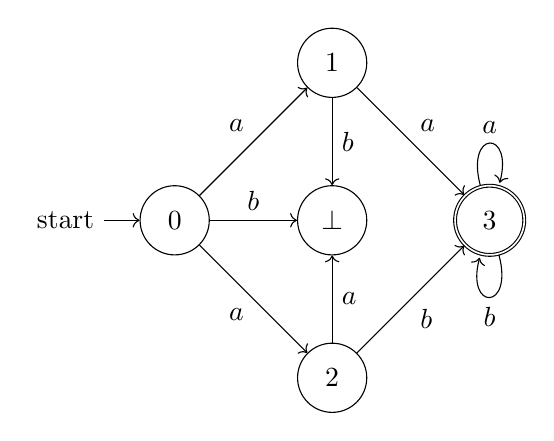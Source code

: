 \begin{tikzpicture}[
    every edge/.style={draw,auto}
]
	\node[state, initial] at (0,0) (A)  {$0$};
	\node[state] at (2,2) (B)  {$1$};
	\node[state] at (2,-2) (C) {$2$};
	\node[state,accepting] at (4,0) (D)  {$3$};
	\node[state] at (2,0) (BOT) {$\bot$};
    \path[->]
	(A) edge node[] {$a$} (B)
	(A) edge node[swap] {$a$} (C)
	(A) edge node[] {$b$} (BOT)
	(B) edge node[] {$a$} (D)
	(B) edge node[] {$b$} (BOT)
	(C) edge node[swap] {$b$} (D)
	(C) edge node[swap] {$a$} (BOT)

	(D) edge[loop above] node[swap] {$a$} (D)
	(D) edge[loop below] node[swap] {$b$} (D)
    ;
\end{tikzpicture}
